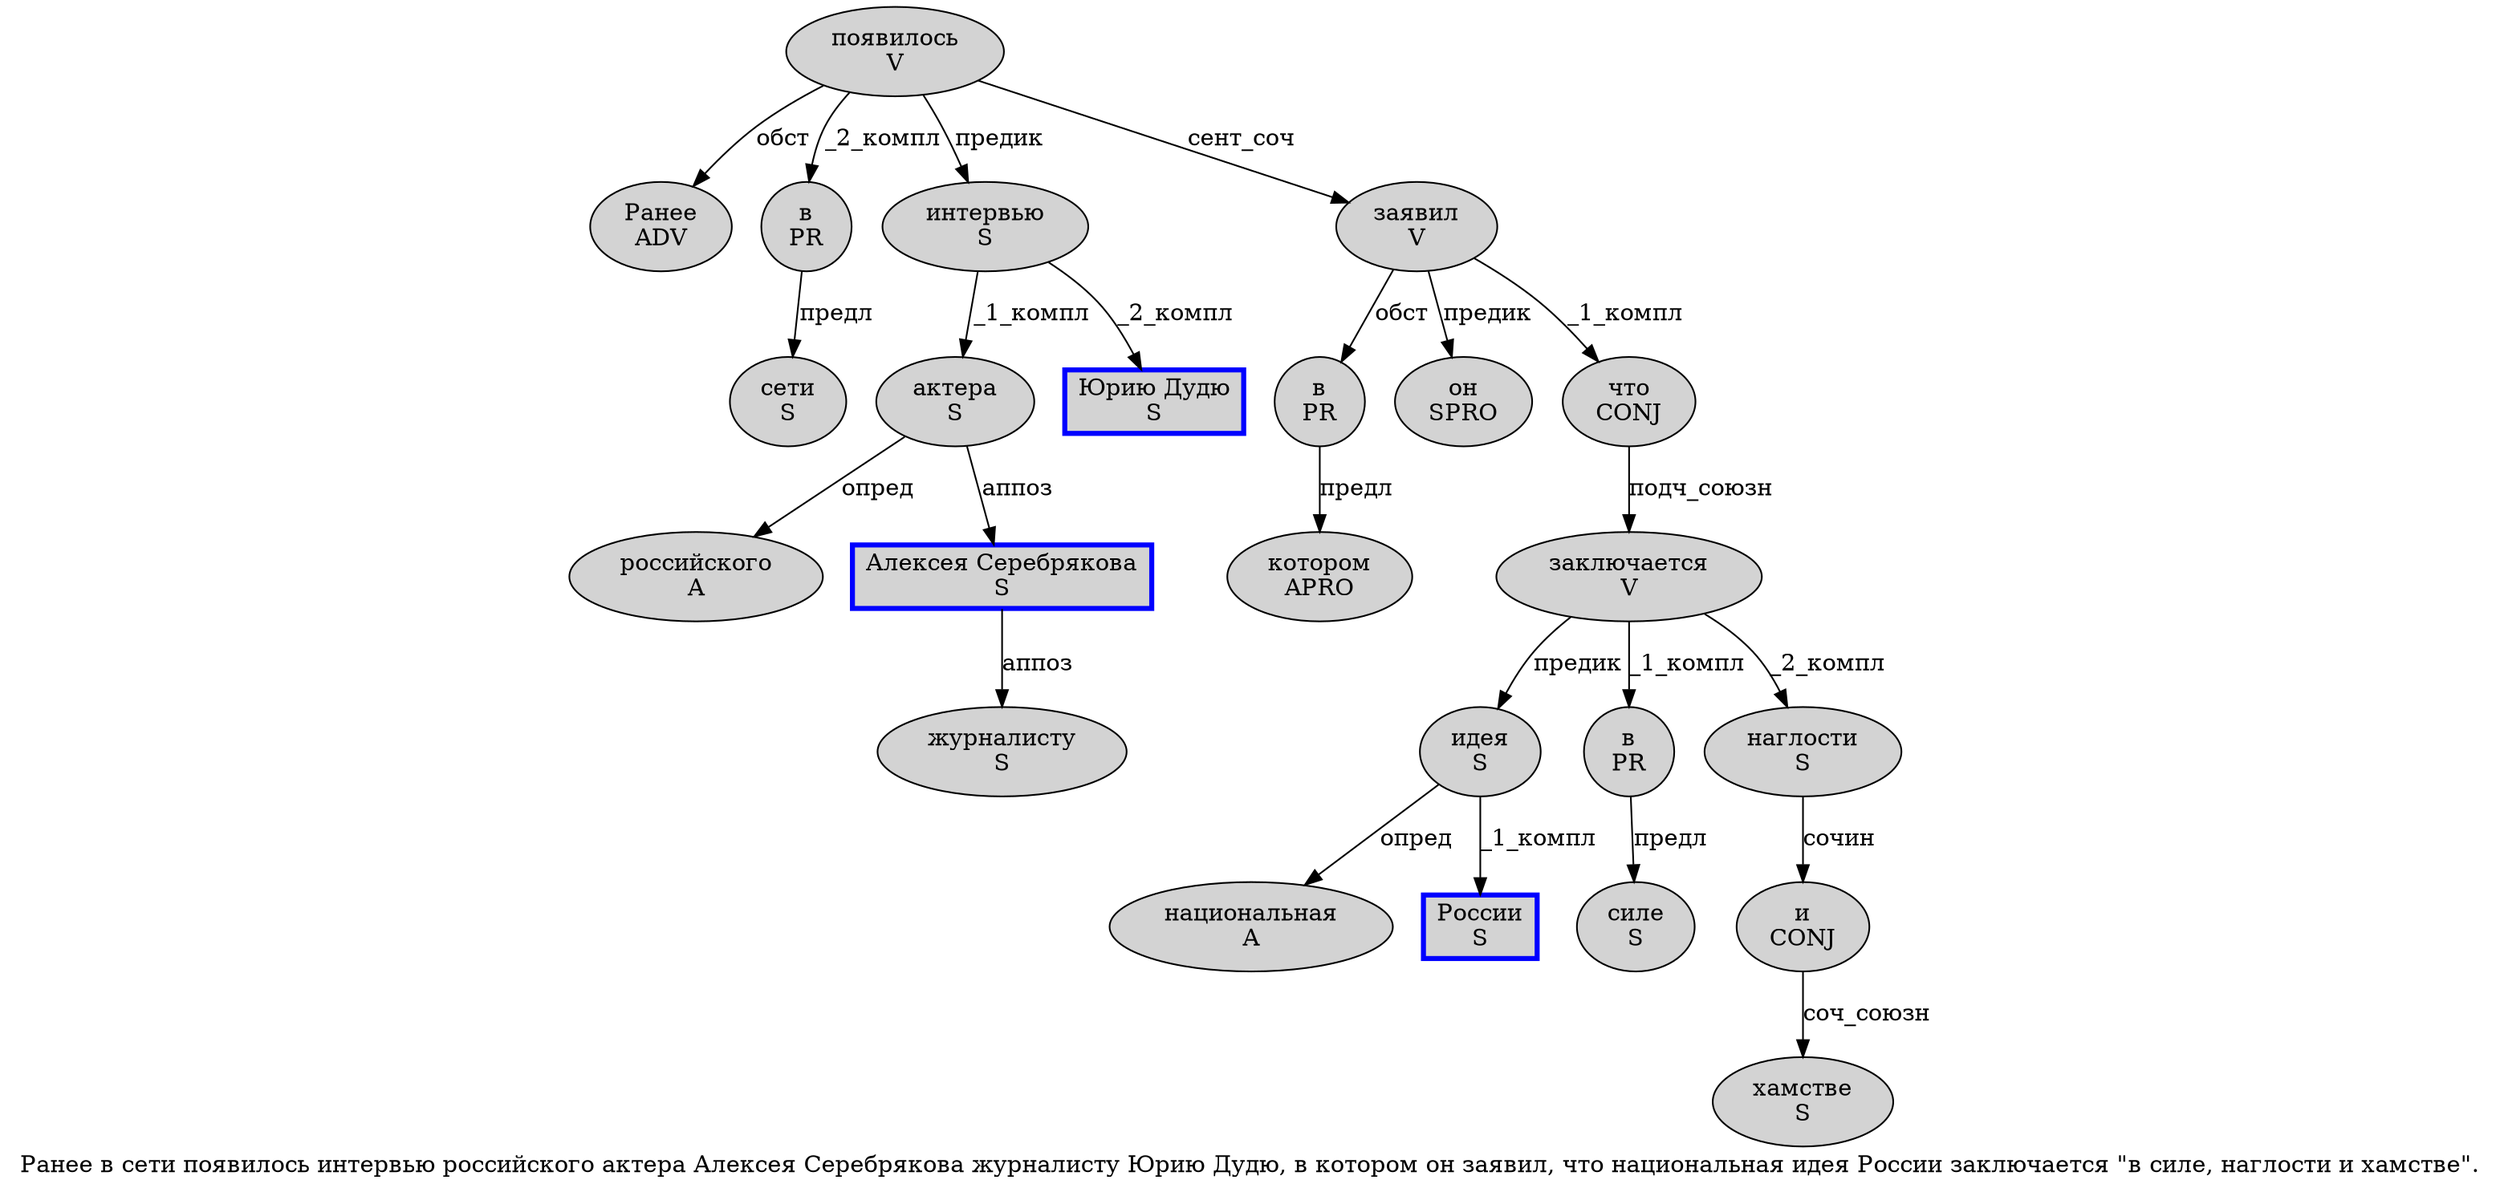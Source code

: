 digraph SENTENCE_316 {
	graph [label="Ранее в сети появилось интервью российского актера Алексея Серебрякова журналисту Юрию Дудю, в котором он заявил, что национальная идея России заключается \"в силе, наглости и хамстве\"."]
	node [style=filled]
		0 [label="Ранее
ADV" color="" fillcolor=lightgray penwidth=1 shape=ellipse]
		1 [label="в
PR" color="" fillcolor=lightgray penwidth=1 shape=ellipse]
		2 [label="сети
S" color="" fillcolor=lightgray penwidth=1 shape=ellipse]
		3 [label="появилось
V" color="" fillcolor=lightgray penwidth=1 shape=ellipse]
		4 [label="интервью
S" color="" fillcolor=lightgray penwidth=1 shape=ellipse]
		5 [label="российского
A" color="" fillcolor=lightgray penwidth=1 shape=ellipse]
		6 [label="актера
S" color="" fillcolor=lightgray penwidth=1 shape=ellipse]
		7 [label="Алексея Серебрякова
S" color=blue fillcolor=lightgray penwidth=3 shape=box]
		8 [label="журналисту
S" color="" fillcolor=lightgray penwidth=1 shape=ellipse]
		9 [label="Юрию Дудю
S" color=blue fillcolor=lightgray penwidth=3 shape=box]
		11 [label="в
PR" color="" fillcolor=lightgray penwidth=1 shape=ellipse]
		12 [label="котором
APRO" color="" fillcolor=lightgray penwidth=1 shape=ellipse]
		13 [label="он
SPRO" color="" fillcolor=lightgray penwidth=1 shape=ellipse]
		14 [label="заявил
V" color="" fillcolor=lightgray penwidth=1 shape=ellipse]
		16 [label="что
CONJ" color="" fillcolor=lightgray penwidth=1 shape=ellipse]
		17 [label="национальная
A" color="" fillcolor=lightgray penwidth=1 shape=ellipse]
		18 [label="идея
S" color="" fillcolor=lightgray penwidth=1 shape=ellipse]
		19 [label="России
S" color=blue fillcolor=lightgray penwidth=3 shape=box]
		20 [label="заключается
V" color="" fillcolor=lightgray penwidth=1 shape=ellipse]
		22 [label="в
PR" color="" fillcolor=lightgray penwidth=1 shape=ellipse]
		23 [label="силе
S" color="" fillcolor=lightgray penwidth=1 shape=ellipse]
		25 [label="наглости
S" color="" fillcolor=lightgray penwidth=1 shape=ellipse]
		26 [label="и
CONJ" color="" fillcolor=lightgray penwidth=1 shape=ellipse]
		27 [label="хамстве
S" color="" fillcolor=lightgray penwidth=1 shape=ellipse]
			3 -> 0 [label="обст"]
			3 -> 1 [label="_2_компл"]
			3 -> 4 [label="предик"]
			3 -> 14 [label="сент_соч"]
			25 -> 26 [label="сочин"]
			26 -> 27 [label="соч_союзн"]
			4 -> 6 [label="_1_компл"]
			4 -> 9 [label="_2_компл"]
			20 -> 18 [label="предик"]
			20 -> 22 [label="_1_компл"]
			20 -> 25 [label="_2_компл"]
			22 -> 23 [label="предл"]
			18 -> 17 [label="опред"]
			18 -> 19 [label="_1_компл"]
			16 -> 20 [label="подч_союзн"]
			14 -> 11 [label="обст"]
			14 -> 13 [label="предик"]
			14 -> 16 [label="_1_компл"]
			7 -> 8 [label="аппоз"]
			11 -> 12 [label="предл"]
			6 -> 5 [label="опред"]
			6 -> 7 [label="аппоз"]
			1 -> 2 [label="предл"]
}
